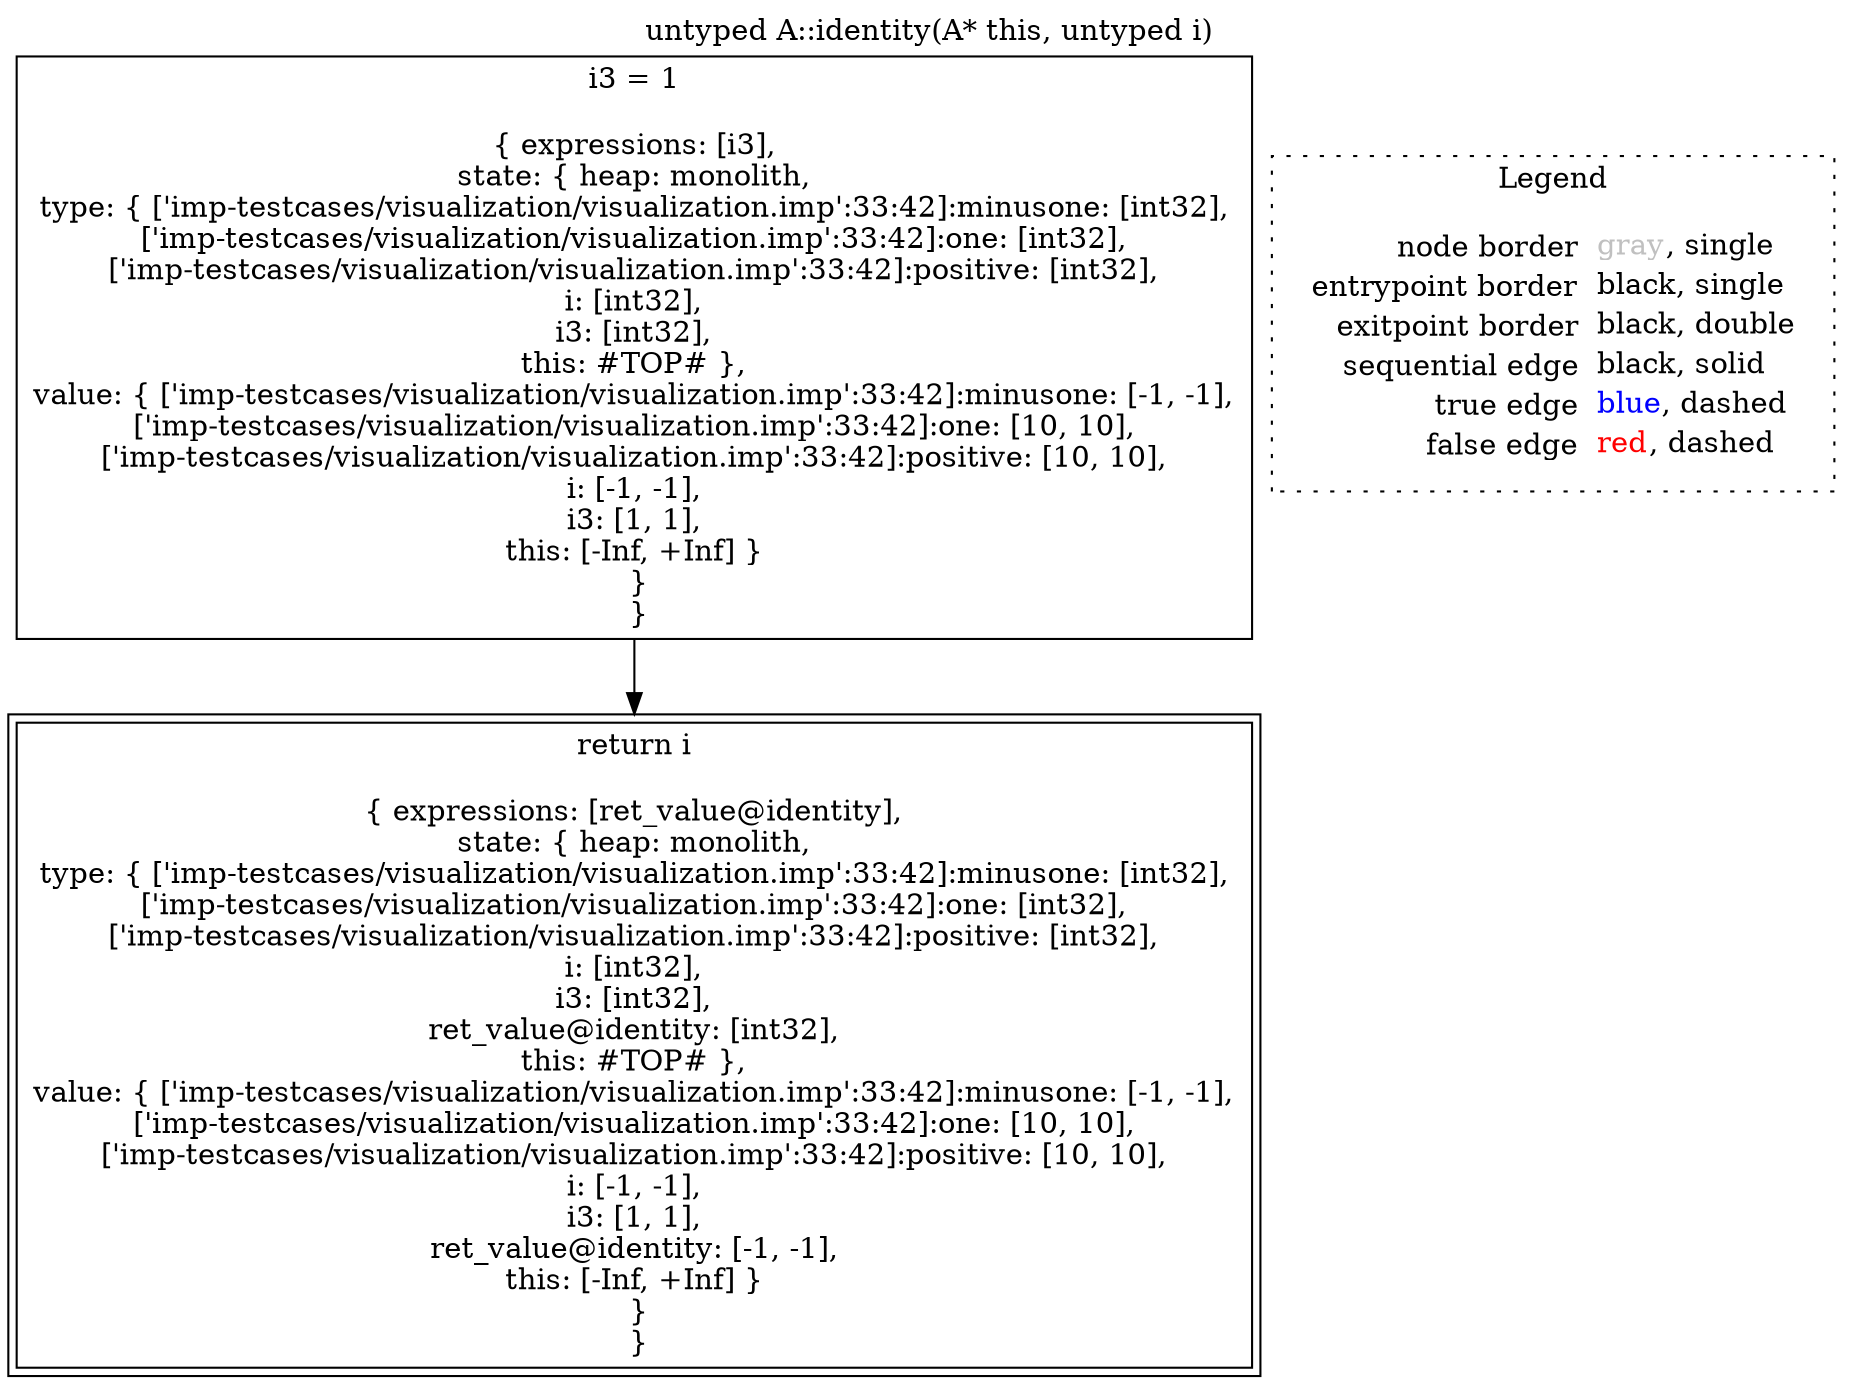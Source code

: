 digraph {
	labelloc="t";
	label="untyped A::identity(A* this, untyped i)";
	"node0" [shape="rect",color="black",label=<i3 = 1<BR/><BR/>{ expressions: [i3],<BR/>state: { heap: monolith,<BR/>type: { ['imp-testcases/visualization/visualization.imp':33:42]:minusone: [int32],<BR/>['imp-testcases/visualization/visualization.imp':33:42]:one: [int32],<BR/>['imp-testcases/visualization/visualization.imp':33:42]:positive: [int32],<BR/>i: [int32],<BR/>i3: [int32],<BR/>this: #TOP# },<BR/>value: { ['imp-testcases/visualization/visualization.imp':33:42]:minusone: [-1, -1],<BR/>['imp-testcases/visualization/visualization.imp':33:42]:one: [10, 10],<BR/>['imp-testcases/visualization/visualization.imp':33:42]:positive: [10, 10],<BR/>i: [-1, -1],<BR/>i3: [1, 1],<BR/>this: [-Inf, +Inf] }<BR/> }<BR/> }<BR/>>];
	"node3" [shape="rect",color="black",peripheries="2",label=<return i<BR/><BR/>{ expressions: [ret_value@identity],<BR/>state: { heap: monolith,<BR/>type: { ['imp-testcases/visualization/visualization.imp':33:42]:minusone: [int32],<BR/>['imp-testcases/visualization/visualization.imp':33:42]:one: [int32],<BR/>['imp-testcases/visualization/visualization.imp':33:42]:positive: [int32],<BR/>i: [int32],<BR/>i3: [int32],<BR/>ret_value@identity: [int32],<BR/>this: #TOP# },<BR/>value: { ['imp-testcases/visualization/visualization.imp':33:42]:minusone: [-1, -1],<BR/>['imp-testcases/visualization/visualization.imp':33:42]:one: [10, 10],<BR/>['imp-testcases/visualization/visualization.imp':33:42]:positive: [10, 10],<BR/>i: [-1, -1],<BR/>i3: [1, 1],<BR/>ret_value@identity: [-1, -1],<BR/>this: [-Inf, +Inf] }<BR/> }<BR/> }<BR/>>];
	"node0" -> "node3" [color="black"];
subgraph cluster_legend {
	label="Legend";
	style=dotted;
	node [shape=plaintext];
	"legend" [label=<<table border="0" cellpadding="2" cellspacing="0" cellborder="0"><tr><td align="right">node border&nbsp;</td><td align="left"><font color="gray">gray</font>, single</td></tr><tr><td align="right">entrypoint border&nbsp;</td><td align="left"><font color="black">black</font>, single</td></tr><tr><td align="right">exitpoint border&nbsp;</td><td align="left"><font color="black">black</font>, double</td></tr><tr><td align="right">sequential edge&nbsp;</td><td align="left"><font color="black">black</font>, solid</td></tr><tr><td align="right">true edge&nbsp;</td><td align="left"><font color="blue">blue</font>, dashed</td></tr><tr><td align="right">false edge&nbsp;</td><td align="left"><font color="red">red</font>, dashed</td></tr></table>>];
}

}
